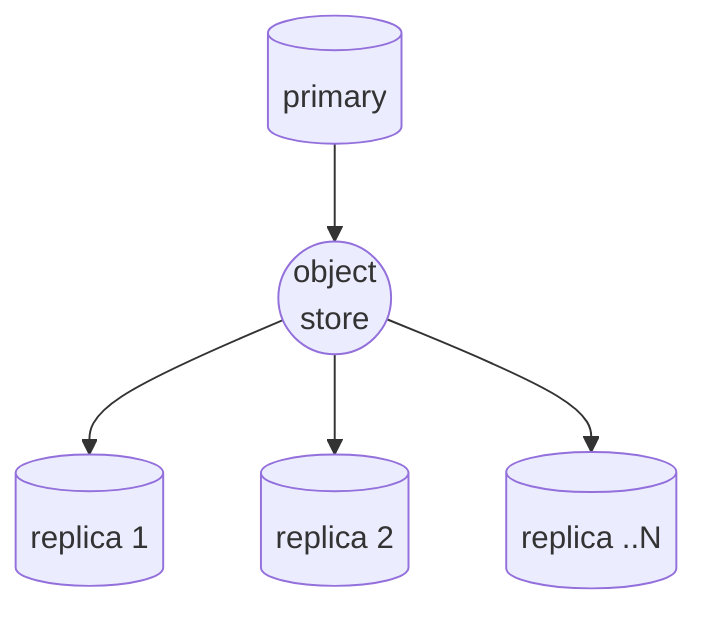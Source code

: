 graph TD
  primary[(primary)]
  object_store((object<br/>store))
  replica_1[(replica 1)]
  replica_2[(replica 2)]
  replica_N[(replica ..N)]
  primary --> object_store
  object_store --> replica_1
  object_store --> replica_2
  object_store --> replica_N